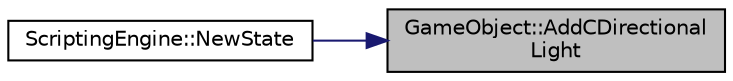 digraph "GameObject::AddCDirectionalLight"
{
 // LATEX_PDF_SIZE
  edge [fontname="Helvetica",fontsize="10",labelfontname="Helvetica",labelfontsize="10"];
  node [fontname="Helvetica",fontsize="10",shape=record];
  rankdir="RL";
  Node24 [label="GameObject::AddCDirectional\lLight",height=0.2,width=0.4,color="black", fillcolor="grey75", style="filled", fontcolor="black",tooltip=" "];
  Node24 -> Node25 [dir="back",color="midnightblue",fontsize="10",style="solid",fontname="Helvetica"];
  Node25 [label="ScriptingEngine::NewState",height=0.2,width=0.4,color="black", fillcolor="white", style="filled",URL="$class_scripting_engine.html#a125a0c206da8e74b8f6664c4e523606a",tooltip="Sets up the engine with initial processes and variables and exposes engine functionality to lua."];
}

